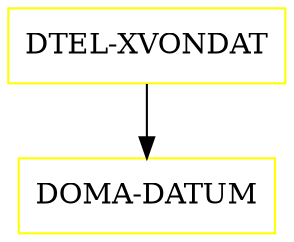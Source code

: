 digraph G {
  "DTEL-XVONDAT" [shape=box,color=yellow];
  "DOMA-DATUM" [shape=box,color=yellow,URL="./DOMA_DATUM.html"];
  "DTEL-XVONDAT" -> "DOMA-DATUM";
}
